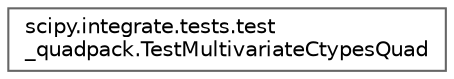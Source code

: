 digraph "Graphical Class Hierarchy"
{
 // LATEX_PDF_SIZE
  bgcolor="transparent";
  edge [fontname=Helvetica,fontsize=10,labelfontname=Helvetica,labelfontsize=10];
  node [fontname=Helvetica,fontsize=10,shape=box,height=0.2,width=0.4];
  rankdir="LR";
  Node0 [id="Node000000",label="scipy.integrate.tests.test\l_quadpack.TestMultivariateCtypesQuad",height=0.2,width=0.4,color="grey40", fillcolor="white", style="filled",URL="$d7/d5e/classscipy_1_1integrate_1_1tests_1_1test__quadpack_1_1TestMultivariateCtypesQuad.html",tooltip=" "];
}
